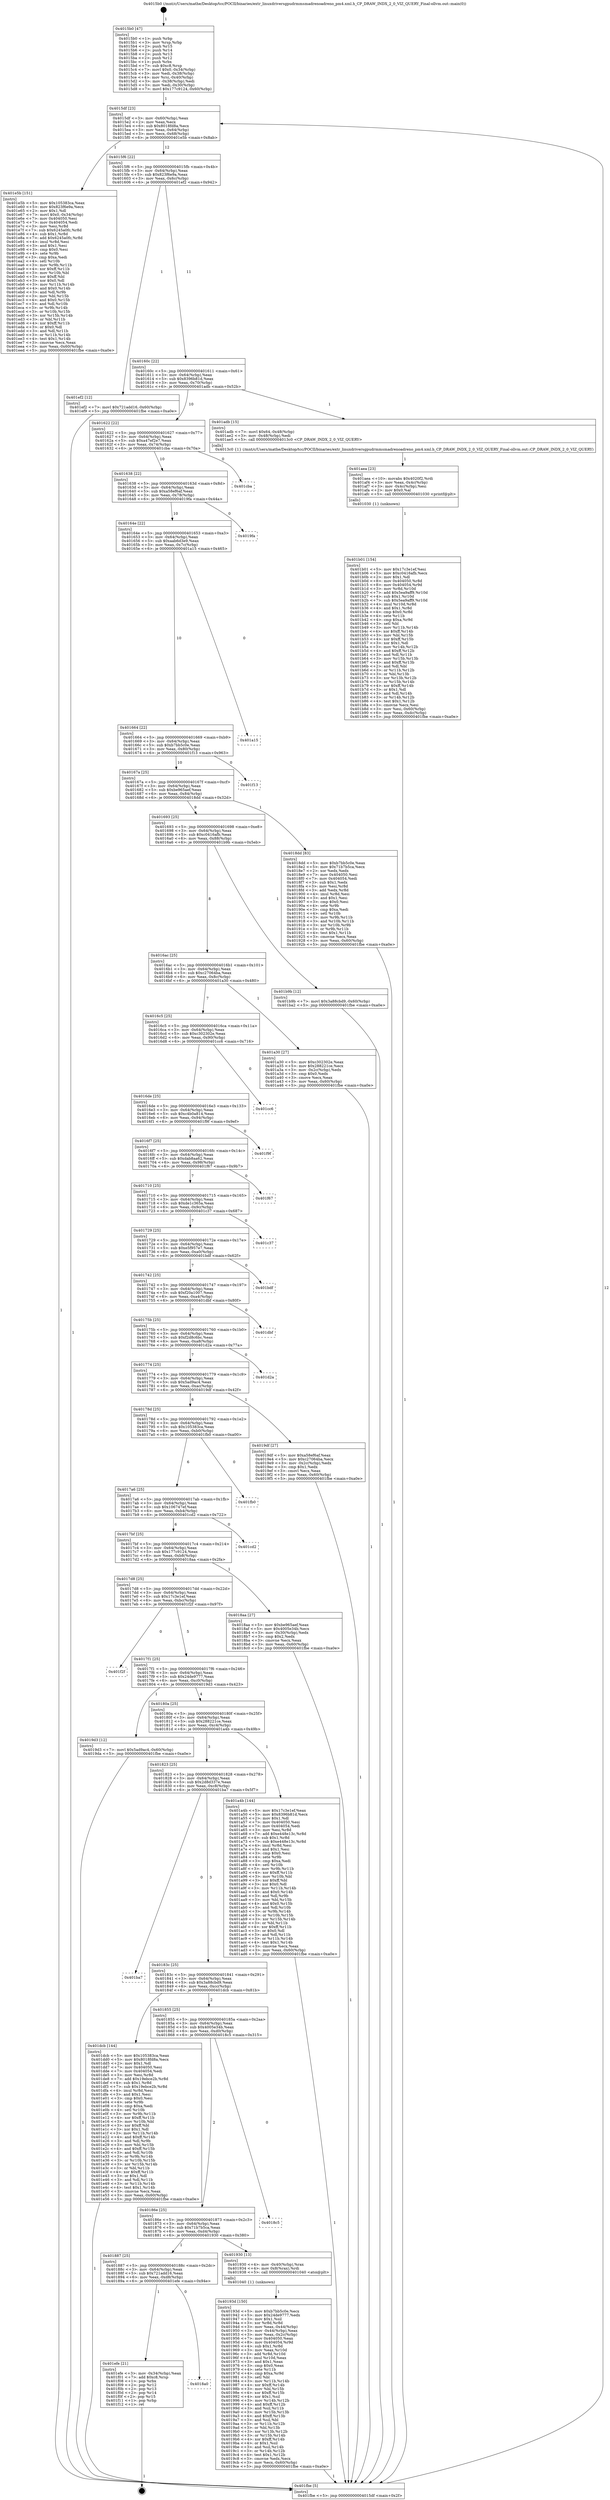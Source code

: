 digraph "0x4015b0" {
  label = "0x4015b0 (/mnt/c/Users/mathe/Desktop/tcc/POCII/binaries/extr_linuxdriversgpudrmmsmadrenoadreno_pm4.xml.h_CP_DRAW_INDX_2_0_VIZ_QUERY_Final-ollvm.out::main(0))"
  labelloc = "t"
  node[shape=record]

  Entry [label="",width=0.3,height=0.3,shape=circle,fillcolor=black,style=filled]
  "0x4015df" [label="{
     0x4015df [23]\l
     | [instrs]\l
     &nbsp;&nbsp;0x4015df \<+3\>: mov -0x60(%rbp),%eax\l
     &nbsp;&nbsp;0x4015e2 \<+2\>: mov %eax,%ecx\l
     &nbsp;&nbsp;0x4015e4 \<+6\>: sub $0x8018fd8a,%ecx\l
     &nbsp;&nbsp;0x4015ea \<+3\>: mov %eax,-0x64(%rbp)\l
     &nbsp;&nbsp;0x4015ed \<+3\>: mov %ecx,-0x68(%rbp)\l
     &nbsp;&nbsp;0x4015f0 \<+6\>: je 0000000000401e5b \<main+0x8ab\>\l
  }"]
  "0x401e5b" [label="{
     0x401e5b [151]\l
     | [instrs]\l
     &nbsp;&nbsp;0x401e5b \<+5\>: mov $0x105383ca,%eax\l
     &nbsp;&nbsp;0x401e60 \<+5\>: mov $0x823f6e9a,%ecx\l
     &nbsp;&nbsp;0x401e65 \<+2\>: mov $0x1,%dl\l
     &nbsp;&nbsp;0x401e67 \<+7\>: movl $0x0,-0x34(%rbp)\l
     &nbsp;&nbsp;0x401e6e \<+7\>: mov 0x404050,%esi\l
     &nbsp;&nbsp;0x401e75 \<+7\>: mov 0x404054,%edi\l
     &nbsp;&nbsp;0x401e7c \<+3\>: mov %esi,%r8d\l
     &nbsp;&nbsp;0x401e7f \<+7\>: sub $0x6245a0fc,%r8d\l
     &nbsp;&nbsp;0x401e86 \<+4\>: sub $0x1,%r8d\l
     &nbsp;&nbsp;0x401e8a \<+7\>: add $0x6245a0fc,%r8d\l
     &nbsp;&nbsp;0x401e91 \<+4\>: imul %r8d,%esi\l
     &nbsp;&nbsp;0x401e95 \<+3\>: and $0x1,%esi\l
     &nbsp;&nbsp;0x401e98 \<+3\>: cmp $0x0,%esi\l
     &nbsp;&nbsp;0x401e9b \<+4\>: sete %r9b\l
     &nbsp;&nbsp;0x401e9f \<+3\>: cmp $0xa,%edi\l
     &nbsp;&nbsp;0x401ea2 \<+4\>: setl %r10b\l
     &nbsp;&nbsp;0x401ea6 \<+3\>: mov %r9b,%r11b\l
     &nbsp;&nbsp;0x401ea9 \<+4\>: xor $0xff,%r11b\l
     &nbsp;&nbsp;0x401ead \<+3\>: mov %r10b,%bl\l
     &nbsp;&nbsp;0x401eb0 \<+3\>: xor $0xff,%bl\l
     &nbsp;&nbsp;0x401eb3 \<+3\>: xor $0x0,%dl\l
     &nbsp;&nbsp;0x401eb6 \<+3\>: mov %r11b,%r14b\l
     &nbsp;&nbsp;0x401eb9 \<+4\>: and $0x0,%r14b\l
     &nbsp;&nbsp;0x401ebd \<+3\>: and %dl,%r9b\l
     &nbsp;&nbsp;0x401ec0 \<+3\>: mov %bl,%r15b\l
     &nbsp;&nbsp;0x401ec3 \<+4\>: and $0x0,%r15b\l
     &nbsp;&nbsp;0x401ec7 \<+3\>: and %dl,%r10b\l
     &nbsp;&nbsp;0x401eca \<+3\>: or %r9b,%r14b\l
     &nbsp;&nbsp;0x401ecd \<+3\>: or %r10b,%r15b\l
     &nbsp;&nbsp;0x401ed0 \<+3\>: xor %r15b,%r14b\l
     &nbsp;&nbsp;0x401ed3 \<+3\>: or %bl,%r11b\l
     &nbsp;&nbsp;0x401ed6 \<+4\>: xor $0xff,%r11b\l
     &nbsp;&nbsp;0x401eda \<+3\>: or $0x0,%dl\l
     &nbsp;&nbsp;0x401edd \<+3\>: and %dl,%r11b\l
     &nbsp;&nbsp;0x401ee0 \<+3\>: or %r11b,%r14b\l
     &nbsp;&nbsp;0x401ee3 \<+4\>: test $0x1,%r14b\l
     &nbsp;&nbsp;0x401ee7 \<+3\>: cmovne %ecx,%eax\l
     &nbsp;&nbsp;0x401eea \<+3\>: mov %eax,-0x60(%rbp)\l
     &nbsp;&nbsp;0x401eed \<+5\>: jmp 0000000000401fbe \<main+0xa0e\>\l
  }"]
  "0x4015f6" [label="{
     0x4015f6 [22]\l
     | [instrs]\l
     &nbsp;&nbsp;0x4015f6 \<+5\>: jmp 00000000004015fb \<main+0x4b\>\l
     &nbsp;&nbsp;0x4015fb \<+3\>: mov -0x64(%rbp),%eax\l
     &nbsp;&nbsp;0x4015fe \<+5\>: sub $0x823f6e9a,%eax\l
     &nbsp;&nbsp;0x401603 \<+3\>: mov %eax,-0x6c(%rbp)\l
     &nbsp;&nbsp;0x401606 \<+6\>: je 0000000000401ef2 \<main+0x942\>\l
  }"]
  Exit [label="",width=0.3,height=0.3,shape=circle,fillcolor=black,style=filled,peripheries=2]
  "0x401ef2" [label="{
     0x401ef2 [12]\l
     | [instrs]\l
     &nbsp;&nbsp;0x401ef2 \<+7\>: movl $0x721add16,-0x60(%rbp)\l
     &nbsp;&nbsp;0x401ef9 \<+5\>: jmp 0000000000401fbe \<main+0xa0e\>\l
  }"]
  "0x40160c" [label="{
     0x40160c [22]\l
     | [instrs]\l
     &nbsp;&nbsp;0x40160c \<+5\>: jmp 0000000000401611 \<main+0x61\>\l
     &nbsp;&nbsp;0x401611 \<+3\>: mov -0x64(%rbp),%eax\l
     &nbsp;&nbsp;0x401614 \<+5\>: sub $0x8396b81d,%eax\l
     &nbsp;&nbsp;0x401619 \<+3\>: mov %eax,-0x70(%rbp)\l
     &nbsp;&nbsp;0x40161c \<+6\>: je 0000000000401adb \<main+0x52b\>\l
  }"]
  "0x4018a0" [label="{
     0x4018a0\l
  }", style=dashed]
  "0x401adb" [label="{
     0x401adb [15]\l
     | [instrs]\l
     &nbsp;&nbsp;0x401adb \<+7\>: movl $0x64,-0x48(%rbp)\l
     &nbsp;&nbsp;0x401ae2 \<+3\>: mov -0x48(%rbp),%edi\l
     &nbsp;&nbsp;0x401ae5 \<+5\>: call 00000000004013c0 \<CP_DRAW_INDX_2_0_VIZ_QUERY\>\l
     | [calls]\l
     &nbsp;&nbsp;0x4013c0 \{1\} (/mnt/c/Users/mathe/Desktop/tcc/POCII/binaries/extr_linuxdriversgpudrmmsmadrenoadreno_pm4.xml.h_CP_DRAW_INDX_2_0_VIZ_QUERY_Final-ollvm.out::CP_DRAW_INDX_2_0_VIZ_QUERY)\l
  }"]
  "0x401622" [label="{
     0x401622 [22]\l
     | [instrs]\l
     &nbsp;&nbsp;0x401622 \<+5\>: jmp 0000000000401627 \<main+0x77\>\l
     &nbsp;&nbsp;0x401627 \<+3\>: mov -0x64(%rbp),%eax\l
     &nbsp;&nbsp;0x40162a \<+5\>: sub $0xa47ef2e7,%eax\l
     &nbsp;&nbsp;0x40162f \<+3\>: mov %eax,-0x74(%rbp)\l
     &nbsp;&nbsp;0x401632 \<+6\>: je 0000000000401cba \<main+0x70a\>\l
  }"]
  "0x401efe" [label="{
     0x401efe [21]\l
     | [instrs]\l
     &nbsp;&nbsp;0x401efe \<+3\>: mov -0x34(%rbp),%eax\l
     &nbsp;&nbsp;0x401f01 \<+7\>: add $0xc8,%rsp\l
     &nbsp;&nbsp;0x401f08 \<+1\>: pop %rbx\l
     &nbsp;&nbsp;0x401f09 \<+2\>: pop %r12\l
     &nbsp;&nbsp;0x401f0b \<+2\>: pop %r13\l
     &nbsp;&nbsp;0x401f0d \<+2\>: pop %r14\l
     &nbsp;&nbsp;0x401f0f \<+2\>: pop %r15\l
     &nbsp;&nbsp;0x401f11 \<+1\>: pop %rbp\l
     &nbsp;&nbsp;0x401f12 \<+1\>: ret\l
  }"]
  "0x401cba" [label="{
     0x401cba\l
  }", style=dashed]
  "0x401638" [label="{
     0x401638 [22]\l
     | [instrs]\l
     &nbsp;&nbsp;0x401638 \<+5\>: jmp 000000000040163d \<main+0x8d\>\l
     &nbsp;&nbsp;0x40163d \<+3\>: mov -0x64(%rbp),%eax\l
     &nbsp;&nbsp;0x401640 \<+5\>: sub $0xa58ef6af,%eax\l
     &nbsp;&nbsp;0x401645 \<+3\>: mov %eax,-0x78(%rbp)\l
     &nbsp;&nbsp;0x401648 \<+6\>: je 00000000004019fa \<main+0x44a\>\l
  }"]
  "0x401b01" [label="{
     0x401b01 [154]\l
     | [instrs]\l
     &nbsp;&nbsp;0x401b01 \<+5\>: mov $0x17c3e1ef,%esi\l
     &nbsp;&nbsp;0x401b06 \<+5\>: mov $0xc0416afb,%ecx\l
     &nbsp;&nbsp;0x401b0b \<+2\>: mov $0x1,%dl\l
     &nbsp;&nbsp;0x401b0d \<+8\>: mov 0x404050,%r8d\l
     &nbsp;&nbsp;0x401b15 \<+8\>: mov 0x404054,%r9d\l
     &nbsp;&nbsp;0x401b1d \<+3\>: mov %r8d,%r10d\l
     &nbsp;&nbsp;0x401b20 \<+7\>: add $0x5ea9aff9,%r10d\l
     &nbsp;&nbsp;0x401b27 \<+4\>: sub $0x1,%r10d\l
     &nbsp;&nbsp;0x401b2b \<+7\>: sub $0x5ea9aff9,%r10d\l
     &nbsp;&nbsp;0x401b32 \<+4\>: imul %r10d,%r8d\l
     &nbsp;&nbsp;0x401b36 \<+4\>: and $0x1,%r8d\l
     &nbsp;&nbsp;0x401b3a \<+4\>: cmp $0x0,%r8d\l
     &nbsp;&nbsp;0x401b3e \<+4\>: sete %r11b\l
     &nbsp;&nbsp;0x401b42 \<+4\>: cmp $0xa,%r9d\l
     &nbsp;&nbsp;0x401b46 \<+3\>: setl %bl\l
     &nbsp;&nbsp;0x401b49 \<+3\>: mov %r11b,%r14b\l
     &nbsp;&nbsp;0x401b4c \<+4\>: xor $0xff,%r14b\l
     &nbsp;&nbsp;0x401b50 \<+3\>: mov %bl,%r15b\l
     &nbsp;&nbsp;0x401b53 \<+4\>: xor $0xff,%r15b\l
     &nbsp;&nbsp;0x401b57 \<+3\>: xor $0x1,%dl\l
     &nbsp;&nbsp;0x401b5a \<+3\>: mov %r14b,%r12b\l
     &nbsp;&nbsp;0x401b5d \<+4\>: and $0xff,%r12b\l
     &nbsp;&nbsp;0x401b61 \<+3\>: and %dl,%r11b\l
     &nbsp;&nbsp;0x401b64 \<+3\>: mov %r15b,%r13b\l
     &nbsp;&nbsp;0x401b67 \<+4\>: and $0xff,%r13b\l
     &nbsp;&nbsp;0x401b6b \<+2\>: and %dl,%bl\l
     &nbsp;&nbsp;0x401b6d \<+3\>: or %r11b,%r12b\l
     &nbsp;&nbsp;0x401b70 \<+3\>: or %bl,%r13b\l
     &nbsp;&nbsp;0x401b73 \<+3\>: xor %r13b,%r12b\l
     &nbsp;&nbsp;0x401b76 \<+3\>: or %r15b,%r14b\l
     &nbsp;&nbsp;0x401b79 \<+4\>: xor $0xff,%r14b\l
     &nbsp;&nbsp;0x401b7d \<+3\>: or $0x1,%dl\l
     &nbsp;&nbsp;0x401b80 \<+3\>: and %dl,%r14b\l
     &nbsp;&nbsp;0x401b83 \<+3\>: or %r14b,%r12b\l
     &nbsp;&nbsp;0x401b86 \<+4\>: test $0x1,%r12b\l
     &nbsp;&nbsp;0x401b8a \<+3\>: cmovne %ecx,%esi\l
     &nbsp;&nbsp;0x401b8d \<+3\>: mov %esi,-0x60(%rbp)\l
     &nbsp;&nbsp;0x401b90 \<+6\>: mov %eax,-0xdc(%rbp)\l
     &nbsp;&nbsp;0x401b96 \<+5\>: jmp 0000000000401fbe \<main+0xa0e\>\l
  }"]
  "0x4019fa" [label="{
     0x4019fa\l
  }", style=dashed]
  "0x40164e" [label="{
     0x40164e [22]\l
     | [instrs]\l
     &nbsp;&nbsp;0x40164e \<+5\>: jmp 0000000000401653 \<main+0xa3\>\l
     &nbsp;&nbsp;0x401653 \<+3\>: mov -0x64(%rbp),%eax\l
     &nbsp;&nbsp;0x401656 \<+5\>: sub $0xaab6d3e9,%eax\l
     &nbsp;&nbsp;0x40165b \<+3\>: mov %eax,-0x7c(%rbp)\l
     &nbsp;&nbsp;0x40165e \<+6\>: je 0000000000401a15 \<main+0x465\>\l
  }"]
  "0x401aea" [label="{
     0x401aea [23]\l
     | [instrs]\l
     &nbsp;&nbsp;0x401aea \<+10\>: movabs $0x4020f2,%rdi\l
     &nbsp;&nbsp;0x401af4 \<+3\>: mov %eax,-0x4c(%rbp)\l
     &nbsp;&nbsp;0x401af7 \<+3\>: mov -0x4c(%rbp),%esi\l
     &nbsp;&nbsp;0x401afa \<+2\>: mov $0x0,%al\l
     &nbsp;&nbsp;0x401afc \<+5\>: call 0000000000401030 \<printf@plt\>\l
     | [calls]\l
     &nbsp;&nbsp;0x401030 \{1\} (unknown)\l
  }"]
  "0x401a15" [label="{
     0x401a15\l
  }", style=dashed]
  "0x401664" [label="{
     0x401664 [22]\l
     | [instrs]\l
     &nbsp;&nbsp;0x401664 \<+5\>: jmp 0000000000401669 \<main+0xb9\>\l
     &nbsp;&nbsp;0x401669 \<+3\>: mov -0x64(%rbp),%eax\l
     &nbsp;&nbsp;0x40166c \<+5\>: sub $0xb7bb5c0e,%eax\l
     &nbsp;&nbsp;0x401671 \<+3\>: mov %eax,-0x80(%rbp)\l
     &nbsp;&nbsp;0x401674 \<+6\>: je 0000000000401f13 \<main+0x963\>\l
  }"]
  "0x40193d" [label="{
     0x40193d [150]\l
     | [instrs]\l
     &nbsp;&nbsp;0x40193d \<+5\>: mov $0xb7bb5c0e,%ecx\l
     &nbsp;&nbsp;0x401942 \<+5\>: mov $0x24de9777,%edx\l
     &nbsp;&nbsp;0x401947 \<+3\>: mov $0x1,%sil\l
     &nbsp;&nbsp;0x40194a \<+3\>: xor %r8d,%r8d\l
     &nbsp;&nbsp;0x40194d \<+3\>: mov %eax,-0x44(%rbp)\l
     &nbsp;&nbsp;0x401950 \<+3\>: mov -0x44(%rbp),%eax\l
     &nbsp;&nbsp;0x401953 \<+3\>: mov %eax,-0x2c(%rbp)\l
     &nbsp;&nbsp;0x401956 \<+7\>: mov 0x404050,%eax\l
     &nbsp;&nbsp;0x40195d \<+8\>: mov 0x404054,%r9d\l
     &nbsp;&nbsp;0x401965 \<+4\>: sub $0x1,%r8d\l
     &nbsp;&nbsp;0x401969 \<+3\>: mov %eax,%r10d\l
     &nbsp;&nbsp;0x40196c \<+3\>: add %r8d,%r10d\l
     &nbsp;&nbsp;0x40196f \<+4\>: imul %r10d,%eax\l
     &nbsp;&nbsp;0x401973 \<+3\>: and $0x1,%eax\l
     &nbsp;&nbsp;0x401976 \<+3\>: cmp $0x0,%eax\l
     &nbsp;&nbsp;0x401979 \<+4\>: sete %r11b\l
     &nbsp;&nbsp;0x40197d \<+4\>: cmp $0xa,%r9d\l
     &nbsp;&nbsp;0x401981 \<+3\>: setl %bl\l
     &nbsp;&nbsp;0x401984 \<+3\>: mov %r11b,%r14b\l
     &nbsp;&nbsp;0x401987 \<+4\>: xor $0xff,%r14b\l
     &nbsp;&nbsp;0x40198b \<+3\>: mov %bl,%r15b\l
     &nbsp;&nbsp;0x40198e \<+4\>: xor $0xff,%r15b\l
     &nbsp;&nbsp;0x401992 \<+4\>: xor $0x1,%sil\l
     &nbsp;&nbsp;0x401996 \<+3\>: mov %r14b,%r12b\l
     &nbsp;&nbsp;0x401999 \<+4\>: and $0xff,%r12b\l
     &nbsp;&nbsp;0x40199d \<+3\>: and %sil,%r11b\l
     &nbsp;&nbsp;0x4019a0 \<+3\>: mov %r15b,%r13b\l
     &nbsp;&nbsp;0x4019a3 \<+4\>: and $0xff,%r13b\l
     &nbsp;&nbsp;0x4019a7 \<+3\>: and %sil,%bl\l
     &nbsp;&nbsp;0x4019aa \<+3\>: or %r11b,%r12b\l
     &nbsp;&nbsp;0x4019ad \<+3\>: or %bl,%r13b\l
     &nbsp;&nbsp;0x4019b0 \<+3\>: xor %r13b,%r12b\l
     &nbsp;&nbsp;0x4019b3 \<+3\>: or %r15b,%r14b\l
     &nbsp;&nbsp;0x4019b6 \<+4\>: xor $0xff,%r14b\l
     &nbsp;&nbsp;0x4019ba \<+4\>: or $0x1,%sil\l
     &nbsp;&nbsp;0x4019be \<+3\>: and %sil,%r14b\l
     &nbsp;&nbsp;0x4019c1 \<+3\>: or %r14b,%r12b\l
     &nbsp;&nbsp;0x4019c4 \<+4\>: test $0x1,%r12b\l
     &nbsp;&nbsp;0x4019c8 \<+3\>: cmovne %edx,%ecx\l
     &nbsp;&nbsp;0x4019cb \<+3\>: mov %ecx,-0x60(%rbp)\l
     &nbsp;&nbsp;0x4019ce \<+5\>: jmp 0000000000401fbe \<main+0xa0e\>\l
  }"]
  "0x401f13" [label="{
     0x401f13\l
  }", style=dashed]
  "0x40167a" [label="{
     0x40167a [25]\l
     | [instrs]\l
     &nbsp;&nbsp;0x40167a \<+5\>: jmp 000000000040167f \<main+0xcf\>\l
     &nbsp;&nbsp;0x40167f \<+3\>: mov -0x64(%rbp),%eax\l
     &nbsp;&nbsp;0x401682 \<+5\>: sub $0xbe965aef,%eax\l
     &nbsp;&nbsp;0x401687 \<+6\>: mov %eax,-0x84(%rbp)\l
     &nbsp;&nbsp;0x40168d \<+6\>: je 00000000004018dd \<main+0x32d\>\l
  }"]
  "0x401887" [label="{
     0x401887 [25]\l
     | [instrs]\l
     &nbsp;&nbsp;0x401887 \<+5\>: jmp 000000000040188c \<main+0x2dc\>\l
     &nbsp;&nbsp;0x40188c \<+3\>: mov -0x64(%rbp),%eax\l
     &nbsp;&nbsp;0x40188f \<+5\>: sub $0x721add16,%eax\l
     &nbsp;&nbsp;0x401894 \<+6\>: mov %eax,-0xd8(%rbp)\l
     &nbsp;&nbsp;0x40189a \<+6\>: je 0000000000401efe \<main+0x94e\>\l
  }"]
  "0x4018dd" [label="{
     0x4018dd [83]\l
     | [instrs]\l
     &nbsp;&nbsp;0x4018dd \<+5\>: mov $0xb7bb5c0e,%eax\l
     &nbsp;&nbsp;0x4018e2 \<+5\>: mov $0x71b7b5ca,%ecx\l
     &nbsp;&nbsp;0x4018e7 \<+2\>: xor %edx,%edx\l
     &nbsp;&nbsp;0x4018e9 \<+7\>: mov 0x404050,%esi\l
     &nbsp;&nbsp;0x4018f0 \<+7\>: mov 0x404054,%edi\l
     &nbsp;&nbsp;0x4018f7 \<+3\>: sub $0x1,%edx\l
     &nbsp;&nbsp;0x4018fa \<+3\>: mov %esi,%r8d\l
     &nbsp;&nbsp;0x4018fd \<+3\>: add %edx,%r8d\l
     &nbsp;&nbsp;0x401900 \<+4\>: imul %r8d,%esi\l
     &nbsp;&nbsp;0x401904 \<+3\>: and $0x1,%esi\l
     &nbsp;&nbsp;0x401907 \<+3\>: cmp $0x0,%esi\l
     &nbsp;&nbsp;0x40190a \<+4\>: sete %r9b\l
     &nbsp;&nbsp;0x40190e \<+3\>: cmp $0xa,%edi\l
     &nbsp;&nbsp;0x401911 \<+4\>: setl %r10b\l
     &nbsp;&nbsp;0x401915 \<+3\>: mov %r9b,%r11b\l
     &nbsp;&nbsp;0x401918 \<+3\>: and %r10b,%r11b\l
     &nbsp;&nbsp;0x40191b \<+3\>: xor %r10b,%r9b\l
     &nbsp;&nbsp;0x40191e \<+3\>: or %r9b,%r11b\l
     &nbsp;&nbsp;0x401921 \<+4\>: test $0x1,%r11b\l
     &nbsp;&nbsp;0x401925 \<+3\>: cmovne %ecx,%eax\l
     &nbsp;&nbsp;0x401928 \<+3\>: mov %eax,-0x60(%rbp)\l
     &nbsp;&nbsp;0x40192b \<+5\>: jmp 0000000000401fbe \<main+0xa0e\>\l
  }"]
  "0x401693" [label="{
     0x401693 [25]\l
     | [instrs]\l
     &nbsp;&nbsp;0x401693 \<+5\>: jmp 0000000000401698 \<main+0xe8\>\l
     &nbsp;&nbsp;0x401698 \<+3\>: mov -0x64(%rbp),%eax\l
     &nbsp;&nbsp;0x40169b \<+5\>: sub $0xc0416afb,%eax\l
     &nbsp;&nbsp;0x4016a0 \<+6\>: mov %eax,-0x88(%rbp)\l
     &nbsp;&nbsp;0x4016a6 \<+6\>: je 0000000000401b9b \<main+0x5eb\>\l
  }"]
  "0x401930" [label="{
     0x401930 [13]\l
     | [instrs]\l
     &nbsp;&nbsp;0x401930 \<+4\>: mov -0x40(%rbp),%rax\l
     &nbsp;&nbsp;0x401934 \<+4\>: mov 0x8(%rax),%rdi\l
     &nbsp;&nbsp;0x401938 \<+5\>: call 0000000000401040 \<atoi@plt\>\l
     | [calls]\l
     &nbsp;&nbsp;0x401040 \{1\} (unknown)\l
  }"]
  "0x401b9b" [label="{
     0x401b9b [12]\l
     | [instrs]\l
     &nbsp;&nbsp;0x401b9b \<+7\>: movl $0x3a88cbd9,-0x60(%rbp)\l
     &nbsp;&nbsp;0x401ba2 \<+5\>: jmp 0000000000401fbe \<main+0xa0e\>\l
  }"]
  "0x4016ac" [label="{
     0x4016ac [25]\l
     | [instrs]\l
     &nbsp;&nbsp;0x4016ac \<+5\>: jmp 00000000004016b1 \<main+0x101\>\l
     &nbsp;&nbsp;0x4016b1 \<+3\>: mov -0x64(%rbp),%eax\l
     &nbsp;&nbsp;0x4016b4 \<+5\>: sub $0xc27064ba,%eax\l
     &nbsp;&nbsp;0x4016b9 \<+6\>: mov %eax,-0x8c(%rbp)\l
     &nbsp;&nbsp;0x4016bf \<+6\>: je 0000000000401a30 \<main+0x480\>\l
  }"]
  "0x40186e" [label="{
     0x40186e [25]\l
     | [instrs]\l
     &nbsp;&nbsp;0x40186e \<+5\>: jmp 0000000000401873 \<main+0x2c3\>\l
     &nbsp;&nbsp;0x401873 \<+3\>: mov -0x64(%rbp),%eax\l
     &nbsp;&nbsp;0x401876 \<+5\>: sub $0x71b7b5ca,%eax\l
     &nbsp;&nbsp;0x40187b \<+6\>: mov %eax,-0xd4(%rbp)\l
     &nbsp;&nbsp;0x401881 \<+6\>: je 0000000000401930 \<main+0x380\>\l
  }"]
  "0x401a30" [label="{
     0x401a30 [27]\l
     | [instrs]\l
     &nbsp;&nbsp;0x401a30 \<+5\>: mov $0xc302302e,%eax\l
     &nbsp;&nbsp;0x401a35 \<+5\>: mov $0x288221ce,%ecx\l
     &nbsp;&nbsp;0x401a3a \<+3\>: mov -0x2c(%rbp),%edx\l
     &nbsp;&nbsp;0x401a3d \<+3\>: cmp $0x0,%edx\l
     &nbsp;&nbsp;0x401a40 \<+3\>: cmove %ecx,%eax\l
     &nbsp;&nbsp;0x401a43 \<+3\>: mov %eax,-0x60(%rbp)\l
     &nbsp;&nbsp;0x401a46 \<+5\>: jmp 0000000000401fbe \<main+0xa0e\>\l
  }"]
  "0x4016c5" [label="{
     0x4016c5 [25]\l
     | [instrs]\l
     &nbsp;&nbsp;0x4016c5 \<+5\>: jmp 00000000004016ca \<main+0x11a\>\l
     &nbsp;&nbsp;0x4016ca \<+3\>: mov -0x64(%rbp),%eax\l
     &nbsp;&nbsp;0x4016cd \<+5\>: sub $0xc302302e,%eax\l
     &nbsp;&nbsp;0x4016d2 \<+6\>: mov %eax,-0x90(%rbp)\l
     &nbsp;&nbsp;0x4016d8 \<+6\>: je 0000000000401cc6 \<main+0x716\>\l
  }"]
  "0x4018c5" [label="{
     0x4018c5\l
  }", style=dashed]
  "0x401cc6" [label="{
     0x401cc6\l
  }", style=dashed]
  "0x4016de" [label="{
     0x4016de [25]\l
     | [instrs]\l
     &nbsp;&nbsp;0x4016de \<+5\>: jmp 00000000004016e3 \<main+0x133\>\l
     &nbsp;&nbsp;0x4016e3 \<+3\>: mov -0x64(%rbp),%eax\l
     &nbsp;&nbsp;0x4016e6 \<+5\>: sub $0xc4b0a814,%eax\l
     &nbsp;&nbsp;0x4016eb \<+6\>: mov %eax,-0x94(%rbp)\l
     &nbsp;&nbsp;0x4016f1 \<+6\>: je 0000000000401f9f \<main+0x9ef\>\l
  }"]
  "0x401855" [label="{
     0x401855 [25]\l
     | [instrs]\l
     &nbsp;&nbsp;0x401855 \<+5\>: jmp 000000000040185a \<main+0x2aa\>\l
     &nbsp;&nbsp;0x40185a \<+3\>: mov -0x64(%rbp),%eax\l
     &nbsp;&nbsp;0x40185d \<+5\>: sub $0x4005e34b,%eax\l
     &nbsp;&nbsp;0x401862 \<+6\>: mov %eax,-0xd0(%rbp)\l
     &nbsp;&nbsp;0x401868 \<+6\>: je 00000000004018c5 \<main+0x315\>\l
  }"]
  "0x401f9f" [label="{
     0x401f9f\l
  }", style=dashed]
  "0x4016f7" [label="{
     0x4016f7 [25]\l
     | [instrs]\l
     &nbsp;&nbsp;0x4016f7 \<+5\>: jmp 00000000004016fc \<main+0x14c\>\l
     &nbsp;&nbsp;0x4016fc \<+3\>: mov -0x64(%rbp),%eax\l
     &nbsp;&nbsp;0x4016ff \<+5\>: sub $0xdab8aa62,%eax\l
     &nbsp;&nbsp;0x401704 \<+6\>: mov %eax,-0x98(%rbp)\l
     &nbsp;&nbsp;0x40170a \<+6\>: je 0000000000401f67 \<main+0x9b7\>\l
  }"]
  "0x401dcb" [label="{
     0x401dcb [144]\l
     | [instrs]\l
     &nbsp;&nbsp;0x401dcb \<+5\>: mov $0x105383ca,%eax\l
     &nbsp;&nbsp;0x401dd0 \<+5\>: mov $0x8018fd8a,%ecx\l
     &nbsp;&nbsp;0x401dd5 \<+2\>: mov $0x1,%dl\l
     &nbsp;&nbsp;0x401dd7 \<+7\>: mov 0x404050,%esi\l
     &nbsp;&nbsp;0x401dde \<+7\>: mov 0x404054,%edi\l
     &nbsp;&nbsp;0x401de5 \<+3\>: mov %esi,%r8d\l
     &nbsp;&nbsp;0x401de8 \<+7\>: add $0x19ebce2b,%r8d\l
     &nbsp;&nbsp;0x401def \<+4\>: sub $0x1,%r8d\l
     &nbsp;&nbsp;0x401df3 \<+7\>: sub $0x19ebce2b,%r8d\l
     &nbsp;&nbsp;0x401dfa \<+4\>: imul %r8d,%esi\l
     &nbsp;&nbsp;0x401dfe \<+3\>: and $0x1,%esi\l
     &nbsp;&nbsp;0x401e01 \<+3\>: cmp $0x0,%esi\l
     &nbsp;&nbsp;0x401e04 \<+4\>: sete %r9b\l
     &nbsp;&nbsp;0x401e08 \<+3\>: cmp $0xa,%edi\l
     &nbsp;&nbsp;0x401e0b \<+4\>: setl %r10b\l
     &nbsp;&nbsp;0x401e0f \<+3\>: mov %r9b,%r11b\l
     &nbsp;&nbsp;0x401e12 \<+4\>: xor $0xff,%r11b\l
     &nbsp;&nbsp;0x401e16 \<+3\>: mov %r10b,%bl\l
     &nbsp;&nbsp;0x401e19 \<+3\>: xor $0xff,%bl\l
     &nbsp;&nbsp;0x401e1c \<+3\>: xor $0x1,%dl\l
     &nbsp;&nbsp;0x401e1f \<+3\>: mov %r11b,%r14b\l
     &nbsp;&nbsp;0x401e22 \<+4\>: and $0xff,%r14b\l
     &nbsp;&nbsp;0x401e26 \<+3\>: and %dl,%r9b\l
     &nbsp;&nbsp;0x401e29 \<+3\>: mov %bl,%r15b\l
     &nbsp;&nbsp;0x401e2c \<+4\>: and $0xff,%r15b\l
     &nbsp;&nbsp;0x401e30 \<+3\>: and %dl,%r10b\l
     &nbsp;&nbsp;0x401e33 \<+3\>: or %r9b,%r14b\l
     &nbsp;&nbsp;0x401e36 \<+3\>: or %r10b,%r15b\l
     &nbsp;&nbsp;0x401e39 \<+3\>: xor %r15b,%r14b\l
     &nbsp;&nbsp;0x401e3c \<+3\>: or %bl,%r11b\l
     &nbsp;&nbsp;0x401e3f \<+4\>: xor $0xff,%r11b\l
     &nbsp;&nbsp;0x401e43 \<+3\>: or $0x1,%dl\l
     &nbsp;&nbsp;0x401e46 \<+3\>: and %dl,%r11b\l
     &nbsp;&nbsp;0x401e49 \<+3\>: or %r11b,%r14b\l
     &nbsp;&nbsp;0x401e4c \<+4\>: test $0x1,%r14b\l
     &nbsp;&nbsp;0x401e50 \<+3\>: cmovne %ecx,%eax\l
     &nbsp;&nbsp;0x401e53 \<+3\>: mov %eax,-0x60(%rbp)\l
     &nbsp;&nbsp;0x401e56 \<+5\>: jmp 0000000000401fbe \<main+0xa0e\>\l
  }"]
  "0x401f67" [label="{
     0x401f67\l
  }", style=dashed]
  "0x401710" [label="{
     0x401710 [25]\l
     | [instrs]\l
     &nbsp;&nbsp;0x401710 \<+5\>: jmp 0000000000401715 \<main+0x165\>\l
     &nbsp;&nbsp;0x401715 \<+3\>: mov -0x64(%rbp),%eax\l
     &nbsp;&nbsp;0x401718 \<+5\>: sub $0xde1c365a,%eax\l
     &nbsp;&nbsp;0x40171d \<+6\>: mov %eax,-0x9c(%rbp)\l
     &nbsp;&nbsp;0x401723 \<+6\>: je 0000000000401c37 \<main+0x687\>\l
  }"]
  "0x40183c" [label="{
     0x40183c [25]\l
     | [instrs]\l
     &nbsp;&nbsp;0x40183c \<+5\>: jmp 0000000000401841 \<main+0x291\>\l
     &nbsp;&nbsp;0x401841 \<+3\>: mov -0x64(%rbp),%eax\l
     &nbsp;&nbsp;0x401844 \<+5\>: sub $0x3a88cbd9,%eax\l
     &nbsp;&nbsp;0x401849 \<+6\>: mov %eax,-0xcc(%rbp)\l
     &nbsp;&nbsp;0x40184f \<+6\>: je 0000000000401dcb \<main+0x81b\>\l
  }"]
  "0x401c37" [label="{
     0x401c37\l
  }", style=dashed]
  "0x401729" [label="{
     0x401729 [25]\l
     | [instrs]\l
     &nbsp;&nbsp;0x401729 \<+5\>: jmp 000000000040172e \<main+0x17e\>\l
     &nbsp;&nbsp;0x40172e \<+3\>: mov -0x64(%rbp),%eax\l
     &nbsp;&nbsp;0x401731 \<+5\>: sub $0xe5f957e7,%eax\l
     &nbsp;&nbsp;0x401736 \<+6\>: mov %eax,-0xa0(%rbp)\l
     &nbsp;&nbsp;0x40173c \<+6\>: je 0000000000401bdf \<main+0x62f\>\l
  }"]
  "0x401ba7" [label="{
     0x401ba7\l
  }", style=dashed]
  "0x401bdf" [label="{
     0x401bdf\l
  }", style=dashed]
  "0x401742" [label="{
     0x401742 [25]\l
     | [instrs]\l
     &nbsp;&nbsp;0x401742 \<+5\>: jmp 0000000000401747 \<main+0x197\>\l
     &nbsp;&nbsp;0x401747 \<+3\>: mov -0x64(%rbp),%eax\l
     &nbsp;&nbsp;0x40174a \<+5\>: sub $0xf20a1007,%eax\l
     &nbsp;&nbsp;0x40174f \<+6\>: mov %eax,-0xa4(%rbp)\l
     &nbsp;&nbsp;0x401755 \<+6\>: je 0000000000401dbf \<main+0x80f\>\l
  }"]
  "0x401823" [label="{
     0x401823 [25]\l
     | [instrs]\l
     &nbsp;&nbsp;0x401823 \<+5\>: jmp 0000000000401828 \<main+0x278\>\l
     &nbsp;&nbsp;0x401828 \<+3\>: mov -0x64(%rbp),%eax\l
     &nbsp;&nbsp;0x40182b \<+5\>: sub $0x2d8d337e,%eax\l
     &nbsp;&nbsp;0x401830 \<+6\>: mov %eax,-0xc8(%rbp)\l
     &nbsp;&nbsp;0x401836 \<+6\>: je 0000000000401ba7 \<main+0x5f7\>\l
  }"]
  "0x401dbf" [label="{
     0x401dbf\l
  }", style=dashed]
  "0x40175b" [label="{
     0x40175b [25]\l
     | [instrs]\l
     &nbsp;&nbsp;0x40175b \<+5\>: jmp 0000000000401760 \<main+0x1b0\>\l
     &nbsp;&nbsp;0x401760 \<+3\>: mov -0x64(%rbp),%eax\l
     &nbsp;&nbsp;0x401763 \<+5\>: sub $0xf2d8c6bc,%eax\l
     &nbsp;&nbsp;0x401768 \<+6\>: mov %eax,-0xa8(%rbp)\l
     &nbsp;&nbsp;0x40176e \<+6\>: je 0000000000401d2a \<main+0x77a\>\l
  }"]
  "0x401a4b" [label="{
     0x401a4b [144]\l
     | [instrs]\l
     &nbsp;&nbsp;0x401a4b \<+5\>: mov $0x17c3e1ef,%eax\l
     &nbsp;&nbsp;0x401a50 \<+5\>: mov $0x8396b81d,%ecx\l
     &nbsp;&nbsp;0x401a55 \<+2\>: mov $0x1,%dl\l
     &nbsp;&nbsp;0x401a57 \<+7\>: mov 0x404050,%esi\l
     &nbsp;&nbsp;0x401a5e \<+7\>: mov 0x404054,%edi\l
     &nbsp;&nbsp;0x401a65 \<+3\>: mov %esi,%r8d\l
     &nbsp;&nbsp;0x401a68 \<+7\>: add $0xe448e13c,%r8d\l
     &nbsp;&nbsp;0x401a6f \<+4\>: sub $0x1,%r8d\l
     &nbsp;&nbsp;0x401a73 \<+7\>: sub $0xe448e13c,%r8d\l
     &nbsp;&nbsp;0x401a7a \<+4\>: imul %r8d,%esi\l
     &nbsp;&nbsp;0x401a7e \<+3\>: and $0x1,%esi\l
     &nbsp;&nbsp;0x401a81 \<+3\>: cmp $0x0,%esi\l
     &nbsp;&nbsp;0x401a84 \<+4\>: sete %r9b\l
     &nbsp;&nbsp;0x401a88 \<+3\>: cmp $0xa,%edi\l
     &nbsp;&nbsp;0x401a8b \<+4\>: setl %r10b\l
     &nbsp;&nbsp;0x401a8f \<+3\>: mov %r9b,%r11b\l
     &nbsp;&nbsp;0x401a92 \<+4\>: xor $0xff,%r11b\l
     &nbsp;&nbsp;0x401a96 \<+3\>: mov %r10b,%bl\l
     &nbsp;&nbsp;0x401a99 \<+3\>: xor $0xff,%bl\l
     &nbsp;&nbsp;0x401a9c \<+3\>: xor $0x0,%dl\l
     &nbsp;&nbsp;0x401a9f \<+3\>: mov %r11b,%r14b\l
     &nbsp;&nbsp;0x401aa2 \<+4\>: and $0x0,%r14b\l
     &nbsp;&nbsp;0x401aa6 \<+3\>: and %dl,%r9b\l
     &nbsp;&nbsp;0x401aa9 \<+3\>: mov %bl,%r15b\l
     &nbsp;&nbsp;0x401aac \<+4\>: and $0x0,%r15b\l
     &nbsp;&nbsp;0x401ab0 \<+3\>: and %dl,%r10b\l
     &nbsp;&nbsp;0x401ab3 \<+3\>: or %r9b,%r14b\l
     &nbsp;&nbsp;0x401ab6 \<+3\>: or %r10b,%r15b\l
     &nbsp;&nbsp;0x401ab9 \<+3\>: xor %r15b,%r14b\l
     &nbsp;&nbsp;0x401abc \<+3\>: or %bl,%r11b\l
     &nbsp;&nbsp;0x401abf \<+4\>: xor $0xff,%r11b\l
     &nbsp;&nbsp;0x401ac3 \<+3\>: or $0x0,%dl\l
     &nbsp;&nbsp;0x401ac6 \<+3\>: and %dl,%r11b\l
     &nbsp;&nbsp;0x401ac9 \<+3\>: or %r11b,%r14b\l
     &nbsp;&nbsp;0x401acc \<+4\>: test $0x1,%r14b\l
     &nbsp;&nbsp;0x401ad0 \<+3\>: cmovne %ecx,%eax\l
     &nbsp;&nbsp;0x401ad3 \<+3\>: mov %eax,-0x60(%rbp)\l
     &nbsp;&nbsp;0x401ad6 \<+5\>: jmp 0000000000401fbe \<main+0xa0e\>\l
  }"]
  "0x401d2a" [label="{
     0x401d2a\l
  }", style=dashed]
  "0x401774" [label="{
     0x401774 [25]\l
     | [instrs]\l
     &nbsp;&nbsp;0x401774 \<+5\>: jmp 0000000000401779 \<main+0x1c9\>\l
     &nbsp;&nbsp;0x401779 \<+3\>: mov -0x64(%rbp),%eax\l
     &nbsp;&nbsp;0x40177c \<+5\>: sub $0x5ad9ac4,%eax\l
     &nbsp;&nbsp;0x401781 \<+6\>: mov %eax,-0xac(%rbp)\l
     &nbsp;&nbsp;0x401787 \<+6\>: je 00000000004019df \<main+0x42f\>\l
  }"]
  "0x40180a" [label="{
     0x40180a [25]\l
     | [instrs]\l
     &nbsp;&nbsp;0x40180a \<+5\>: jmp 000000000040180f \<main+0x25f\>\l
     &nbsp;&nbsp;0x40180f \<+3\>: mov -0x64(%rbp),%eax\l
     &nbsp;&nbsp;0x401812 \<+5\>: sub $0x288221ce,%eax\l
     &nbsp;&nbsp;0x401817 \<+6\>: mov %eax,-0xc4(%rbp)\l
     &nbsp;&nbsp;0x40181d \<+6\>: je 0000000000401a4b \<main+0x49b\>\l
  }"]
  "0x4019df" [label="{
     0x4019df [27]\l
     | [instrs]\l
     &nbsp;&nbsp;0x4019df \<+5\>: mov $0xa58ef6af,%eax\l
     &nbsp;&nbsp;0x4019e4 \<+5\>: mov $0xc27064ba,%ecx\l
     &nbsp;&nbsp;0x4019e9 \<+3\>: mov -0x2c(%rbp),%edx\l
     &nbsp;&nbsp;0x4019ec \<+3\>: cmp $0x1,%edx\l
     &nbsp;&nbsp;0x4019ef \<+3\>: cmovl %ecx,%eax\l
     &nbsp;&nbsp;0x4019f2 \<+3\>: mov %eax,-0x60(%rbp)\l
     &nbsp;&nbsp;0x4019f5 \<+5\>: jmp 0000000000401fbe \<main+0xa0e\>\l
  }"]
  "0x40178d" [label="{
     0x40178d [25]\l
     | [instrs]\l
     &nbsp;&nbsp;0x40178d \<+5\>: jmp 0000000000401792 \<main+0x1e2\>\l
     &nbsp;&nbsp;0x401792 \<+3\>: mov -0x64(%rbp),%eax\l
     &nbsp;&nbsp;0x401795 \<+5\>: sub $0x105383ca,%eax\l
     &nbsp;&nbsp;0x40179a \<+6\>: mov %eax,-0xb0(%rbp)\l
     &nbsp;&nbsp;0x4017a0 \<+6\>: je 0000000000401fb0 \<main+0xa00\>\l
  }"]
  "0x4019d3" [label="{
     0x4019d3 [12]\l
     | [instrs]\l
     &nbsp;&nbsp;0x4019d3 \<+7\>: movl $0x5ad9ac4,-0x60(%rbp)\l
     &nbsp;&nbsp;0x4019da \<+5\>: jmp 0000000000401fbe \<main+0xa0e\>\l
  }"]
  "0x401fb0" [label="{
     0x401fb0\l
  }", style=dashed]
  "0x4017a6" [label="{
     0x4017a6 [25]\l
     | [instrs]\l
     &nbsp;&nbsp;0x4017a6 \<+5\>: jmp 00000000004017ab \<main+0x1fb\>\l
     &nbsp;&nbsp;0x4017ab \<+3\>: mov -0x64(%rbp),%eax\l
     &nbsp;&nbsp;0x4017ae \<+5\>: sub $0x106747ef,%eax\l
     &nbsp;&nbsp;0x4017b3 \<+6\>: mov %eax,-0xb4(%rbp)\l
     &nbsp;&nbsp;0x4017b9 \<+6\>: je 0000000000401cd2 \<main+0x722\>\l
  }"]
  "0x4017f1" [label="{
     0x4017f1 [25]\l
     | [instrs]\l
     &nbsp;&nbsp;0x4017f1 \<+5\>: jmp 00000000004017f6 \<main+0x246\>\l
     &nbsp;&nbsp;0x4017f6 \<+3\>: mov -0x64(%rbp),%eax\l
     &nbsp;&nbsp;0x4017f9 \<+5\>: sub $0x24de9777,%eax\l
     &nbsp;&nbsp;0x4017fe \<+6\>: mov %eax,-0xc0(%rbp)\l
     &nbsp;&nbsp;0x401804 \<+6\>: je 00000000004019d3 \<main+0x423\>\l
  }"]
  "0x401cd2" [label="{
     0x401cd2\l
  }", style=dashed]
  "0x4017bf" [label="{
     0x4017bf [25]\l
     | [instrs]\l
     &nbsp;&nbsp;0x4017bf \<+5\>: jmp 00000000004017c4 \<main+0x214\>\l
     &nbsp;&nbsp;0x4017c4 \<+3\>: mov -0x64(%rbp),%eax\l
     &nbsp;&nbsp;0x4017c7 \<+5\>: sub $0x177c9124,%eax\l
     &nbsp;&nbsp;0x4017cc \<+6\>: mov %eax,-0xb8(%rbp)\l
     &nbsp;&nbsp;0x4017d2 \<+6\>: je 00000000004018aa \<main+0x2fa\>\l
  }"]
  "0x401f2f" [label="{
     0x401f2f\l
  }", style=dashed]
  "0x4018aa" [label="{
     0x4018aa [27]\l
     | [instrs]\l
     &nbsp;&nbsp;0x4018aa \<+5\>: mov $0xbe965aef,%eax\l
     &nbsp;&nbsp;0x4018af \<+5\>: mov $0x4005e34b,%ecx\l
     &nbsp;&nbsp;0x4018b4 \<+3\>: mov -0x30(%rbp),%edx\l
     &nbsp;&nbsp;0x4018b7 \<+3\>: cmp $0x2,%edx\l
     &nbsp;&nbsp;0x4018ba \<+3\>: cmovne %ecx,%eax\l
     &nbsp;&nbsp;0x4018bd \<+3\>: mov %eax,-0x60(%rbp)\l
     &nbsp;&nbsp;0x4018c0 \<+5\>: jmp 0000000000401fbe \<main+0xa0e\>\l
  }"]
  "0x4017d8" [label="{
     0x4017d8 [25]\l
     | [instrs]\l
     &nbsp;&nbsp;0x4017d8 \<+5\>: jmp 00000000004017dd \<main+0x22d\>\l
     &nbsp;&nbsp;0x4017dd \<+3\>: mov -0x64(%rbp),%eax\l
     &nbsp;&nbsp;0x4017e0 \<+5\>: sub $0x17c3e1ef,%eax\l
     &nbsp;&nbsp;0x4017e5 \<+6\>: mov %eax,-0xbc(%rbp)\l
     &nbsp;&nbsp;0x4017eb \<+6\>: je 0000000000401f2f \<main+0x97f\>\l
  }"]
  "0x401fbe" [label="{
     0x401fbe [5]\l
     | [instrs]\l
     &nbsp;&nbsp;0x401fbe \<+5\>: jmp 00000000004015df \<main+0x2f\>\l
  }"]
  "0x4015b0" [label="{
     0x4015b0 [47]\l
     | [instrs]\l
     &nbsp;&nbsp;0x4015b0 \<+1\>: push %rbp\l
     &nbsp;&nbsp;0x4015b1 \<+3\>: mov %rsp,%rbp\l
     &nbsp;&nbsp;0x4015b4 \<+2\>: push %r15\l
     &nbsp;&nbsp;0x4015b6 \<+2\>: push %r14\l
     &nbsp;&nbsp;0x4015b8 \<+2\>: push %r13\l
     &nbsp;&nbsp;0x4015ba \<+2\>: push %r12\l
     &nbsp;&nbsp;0x4015bc \<+1\>: push %rbx\l
     &nbsp;&nbsp;0x4015bd \<+7\>: sub $0xc8,%rsp\l
     &nbsp;&nbsp;0x4015c4 \<+7\>: movl $0x0,-0x34(%rbp)\l
     &nbsp;&nbsp;0x4015cb \<+3\>: mov %edi,-0x38(%rbp)\l
     &nbsp;&nbsp;0x4015ce \<+4\>: mov %rsi,-0x40(%rbp)\l
     &nbsp;&nbsp;0x4015d2 \<+3\>: mov -0x38(%rbp),%edi\l
     &nbsp;&nbsp;0x4015d5 \<+3\>: mov %edi,-0x30(%rbp)\l
     &nbsp;&nbsp;0x4015d8 \<+7\>: movl $0x177c9124,-0x60(%rbp)\l
  }"]
  Entry -> "0x4015b0" [label=" 1"]
  "0x4015df" -> "0x401e5b" [label=" 1"]
  "0x4015df" -> "0x4015f6" [label=" 12"]
  "0x401efe" -> Exit [label=" 1"]
  "0x4015f6" -> "0x401ef2" [label=" 1"]
  "0x4015f6" -> "0x40160c" [label=" 11"]
  "0x401887" -> "0x4018a0" [label=" 0"]
  "0x40160c" -> "0x401adb" [label=" 1"]
  "0x40160c" -> "0x401622" [label=" 10"]
  "0x401887" -> "0x401efe" [label=" 1"]
  "0x401622" -> "0x401cba" [label=" 0"]
  "0x401622" -> "0x401638" [label=" 10"]
  "0x401ef2" -> "0x401fbe" [label=" 1"]
  "0x401638" -> "0x4019fa" [label=" 0"]
  "0x401638" -> "0x40164e" [label=" 10"]
  "0x401e5b" -> "0x401fbe" [label=" 1"]
  "0x40164e" -> "0x401a15" [label=" 0"]
  "0x40164e" -> "0x401664" [label=" 10"]
  "0x401dcb" -> "0x401fbe" [label=" 1"]
  "0x401664" -> "0x401f13" [label=" 0"]
  "0x401664" -> "0x40167a" [label=" 10"]
  "0x401b9b" -> "0x401fbe" [label=" 1"]
  "0x40167a" -> "0x4018dd" [label=" 1"]
  "0x40167a" -> "0x401693" [label=" 9"]
  "0x401b01" -> "0x401fbe" [label=" 1"]
  "0x401693" -> "0x401b9b" [label=" 1"]
  "0x401693" -> "0x4016ac" [label=" 8"]
  "0x401aea" -> "0x401b01" [label=" 1"]
  "0x4016ac" -> "0x401a30" [label=" 1"]
  "0x4016ac" -> "0x4016c5" [label=" 7"]
  "0x401a4b" -> "0x401fbe" [label=" 1"]
  "0x4016c5" -> "0x401cc6" [label=" 0"]
  "0x4016c5" -> "0x4016de" [label=" 7"]
  "0x401a30" -> "0x401fbe" [label=" 1"]
  "0x4016de" -> "0x401f9f" [label=" 0"]
  "0x4016de" -> "0x4016f7" [label=" 7"]
  "0x4019d3" -> "0x401fbe" [label=" 1"]
  "0x4016f7" -> "0x401f67" [label=" 0"]
  "0x4016f7" -> "0x401710" [label=" 7"]
  "0x40193d" -> "0x401fbe" [label=" 1"]
  "0x401710" -> "0x401c37" [label=" 0"]
  "0x401710" -> "0x401729" [label=" 7"]
  "0x40186e" -> "0x401887" [label=" 1"]
  "0x401729" -> "0x401bdf" [label=" 0"]
  "0x401729" -> "0x401742" [label=" 7"]
  "0x40186e" -> "0x401930" [label=" 1"]
  "0x401742" -> "0x401dbf" [label=" 0"]
  "0x401742" -> "0x40175b" [label=" 7"]
  "0x401855" -> "0x40186e" [label=" 2"]
  "0x40175b" -> "0x401d2a" [label=" 0"]
  "0x40175b" -> "0x401774" [label=" 7"]
  "0x401855" -> "0x4018c5" [label=" 0"]
  "0x401774" -> "0x4019df" [label=" 1"]
  "0x401774" -> "0x40178d" [label=" 6"]
  "0x40183c" -> "0x401855" [label=" 2"]
  "0x40178d" -> "0x401fb0" [label=" 0"]
  "0x40178d" -> "0x4017a6" [label=" 6"]
  "0x40183c" -> "0x401dcb" [label=" 1"]
  "0x4017a6" -> "0x401cd2" [label=" 0"]
  "0x4017a6" -> "0x4017bf" [label=" 6"]
  "0x401823" -> "0x40183c" [label=" 3"]
  "0x4017bf" -> "0x4018aa" [label=" 1"]
  "0x4017bf" -> "0x4017d8" [label=" 5"]
  "0x4018aa" -> "0x401fbe" [label=" 1"]
  "0x4015b0" -> "0x4015df" [label=" 1"]
  "0x401fbe" -> "0x4015df" [label=" 12"]
  "0x4018dd" -> "0x401fbe" [label=" 1"]
  "0x401823" -> "0x401ba7" [label=" 0"]
  "0x4017d8" -> "0x401f2f" [label=" 0"]
  "0x4017d8" -> "0x4017f1" [label=" 5"]
  "0x401930" -> "0x40193d" [label=" 1"]
  "0x4017f1" -> "0x4019d3" [label=" 1"]
  "0x4017f1" -> "0x40180a" [label=" 4"]
  "0x4019df" -> "0x401fbe" [label=" 1"]
  "0x40180a" -> "0x401a4b" [label=" 1"]
  "0x40180a" -> "0x401823" [label=" 3"]
  "0x401adb" -> "0x401aea" [label=" 1"]
}
